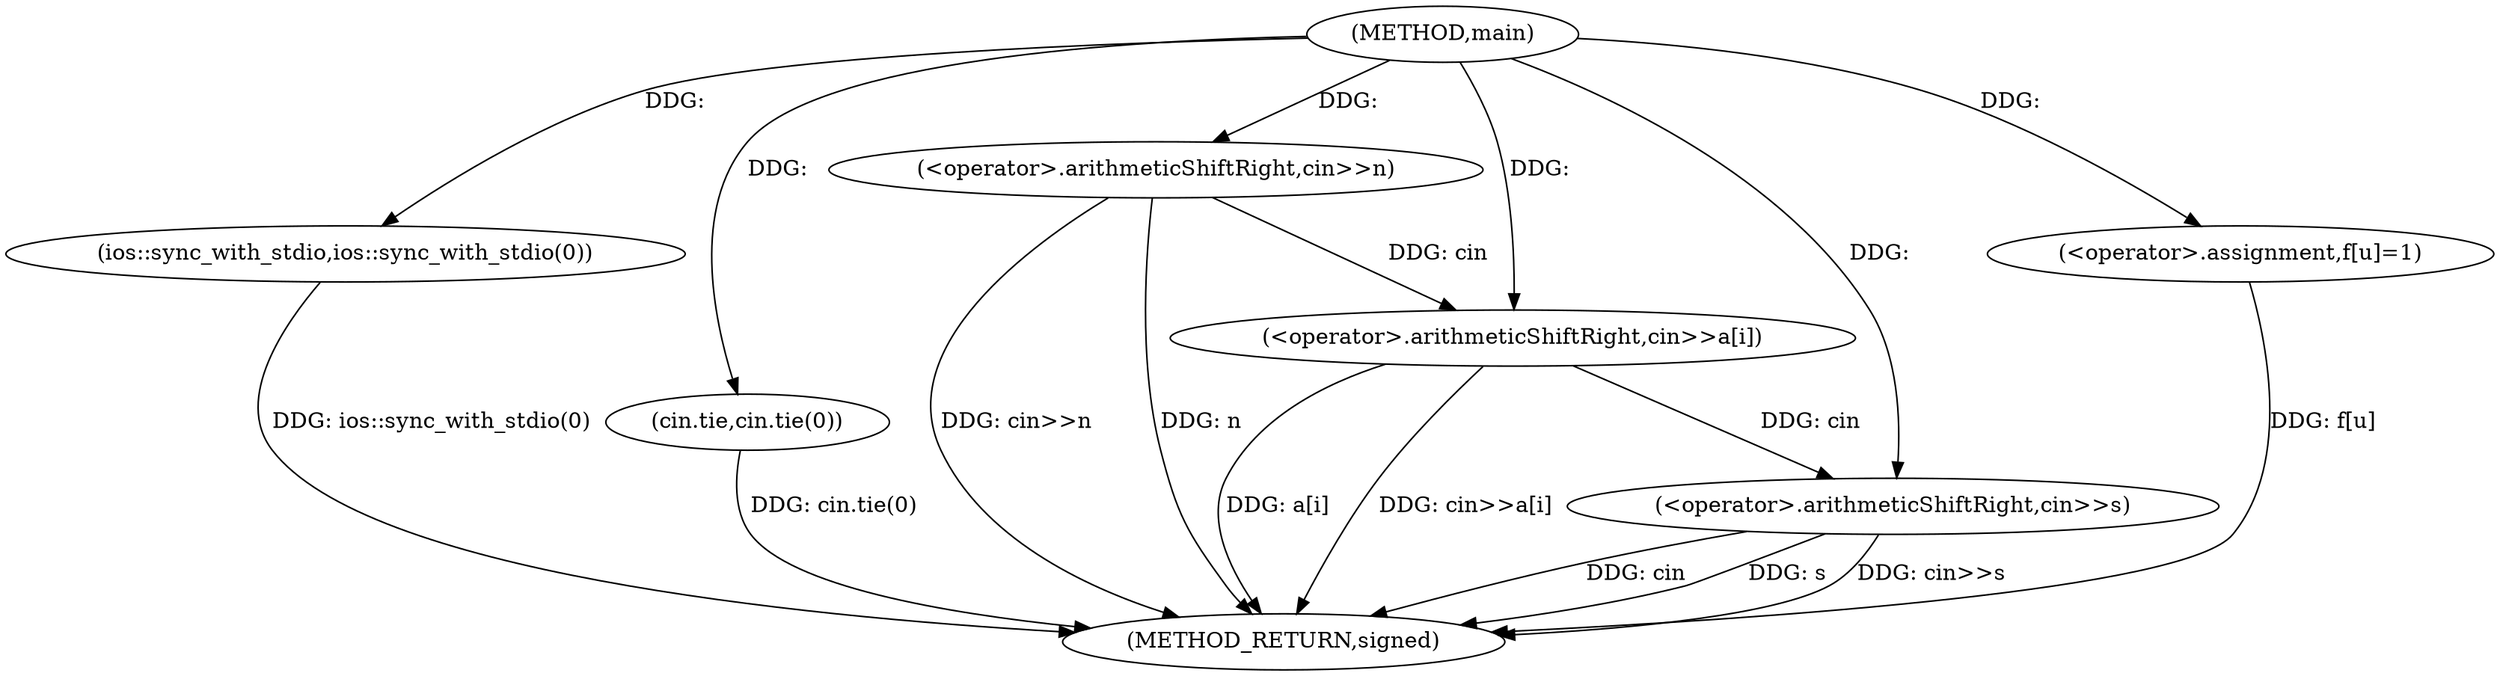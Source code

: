 digraph "main" {  
"1000347" [label = "(METHOD,main)" ]
"1000376" [label = "(METHOD_RETURN,signed)" ]
"1000349" [label = "(ios::sync_with_stdio,ios::sync_with_stdio(0))" ]
"1000351" [label = "(cin.tie,cin.tie(0))" ]
"1000353" [label = "(<operator>.arithmeticShiftRight,cin>>n)" ]
"1000356" [label = "(<operator>.arithmeticShiftRight,cin>>a[i])" ]
"1000362" [label = "(<operator>.arithmeticShiftRight,cin>>s)" ]
"1000366" [label = "(<operator>.assignment,f[u]=1)" ]
  "1000349" -> "1000376"  [ label = "DDG: ios::sync_with_stdio(0)"] 
  "1000351" -> "1000376"  [ label = "DDG: cin.tie(0)"] 
  "1000353" -> "1000376"  [ label = "DDG: cin>>n"] 
  "1000356" -> "1000376"  [ label = "DDG: a[i]"] 
  "1000356" -> "1000376"  [ label = "DDG: cin>>a[i]"] 
  "1000362" -> "1000376"  [ label = "DDG: cin"] 
  "1000362" -> "1000376"  [ label = "DDG: s"] 
  "1000362" -> "1000376"  [ label = "DDG: cin>>s"] 
  "1000366" -> "1000376"  [ label = "DDG: f[u]"] 
  "1000353" -> "1000376"  [ label = "DDG: n"] 
  "1000347" -> "1000366"  [ label = "DDG: "] 
  "1000347" -> "1000349"  [ label = "DDG: "] 
  "1000347" -> "1000351"  [ label = "DDG: "] 
  "1000347" -> "1000353"  [ label = "DDG: "] 
  "1000353" -> "1000356"  [ label = "DDG: cin"] 
  "1000347" -> "1000356"  [ label = "DDG: "] 
  "1000356" -> "1000362"  [ label = "DDG: cin"] 
  "1000347" -> "1000362"  [ label = "DDG: "] 
}

